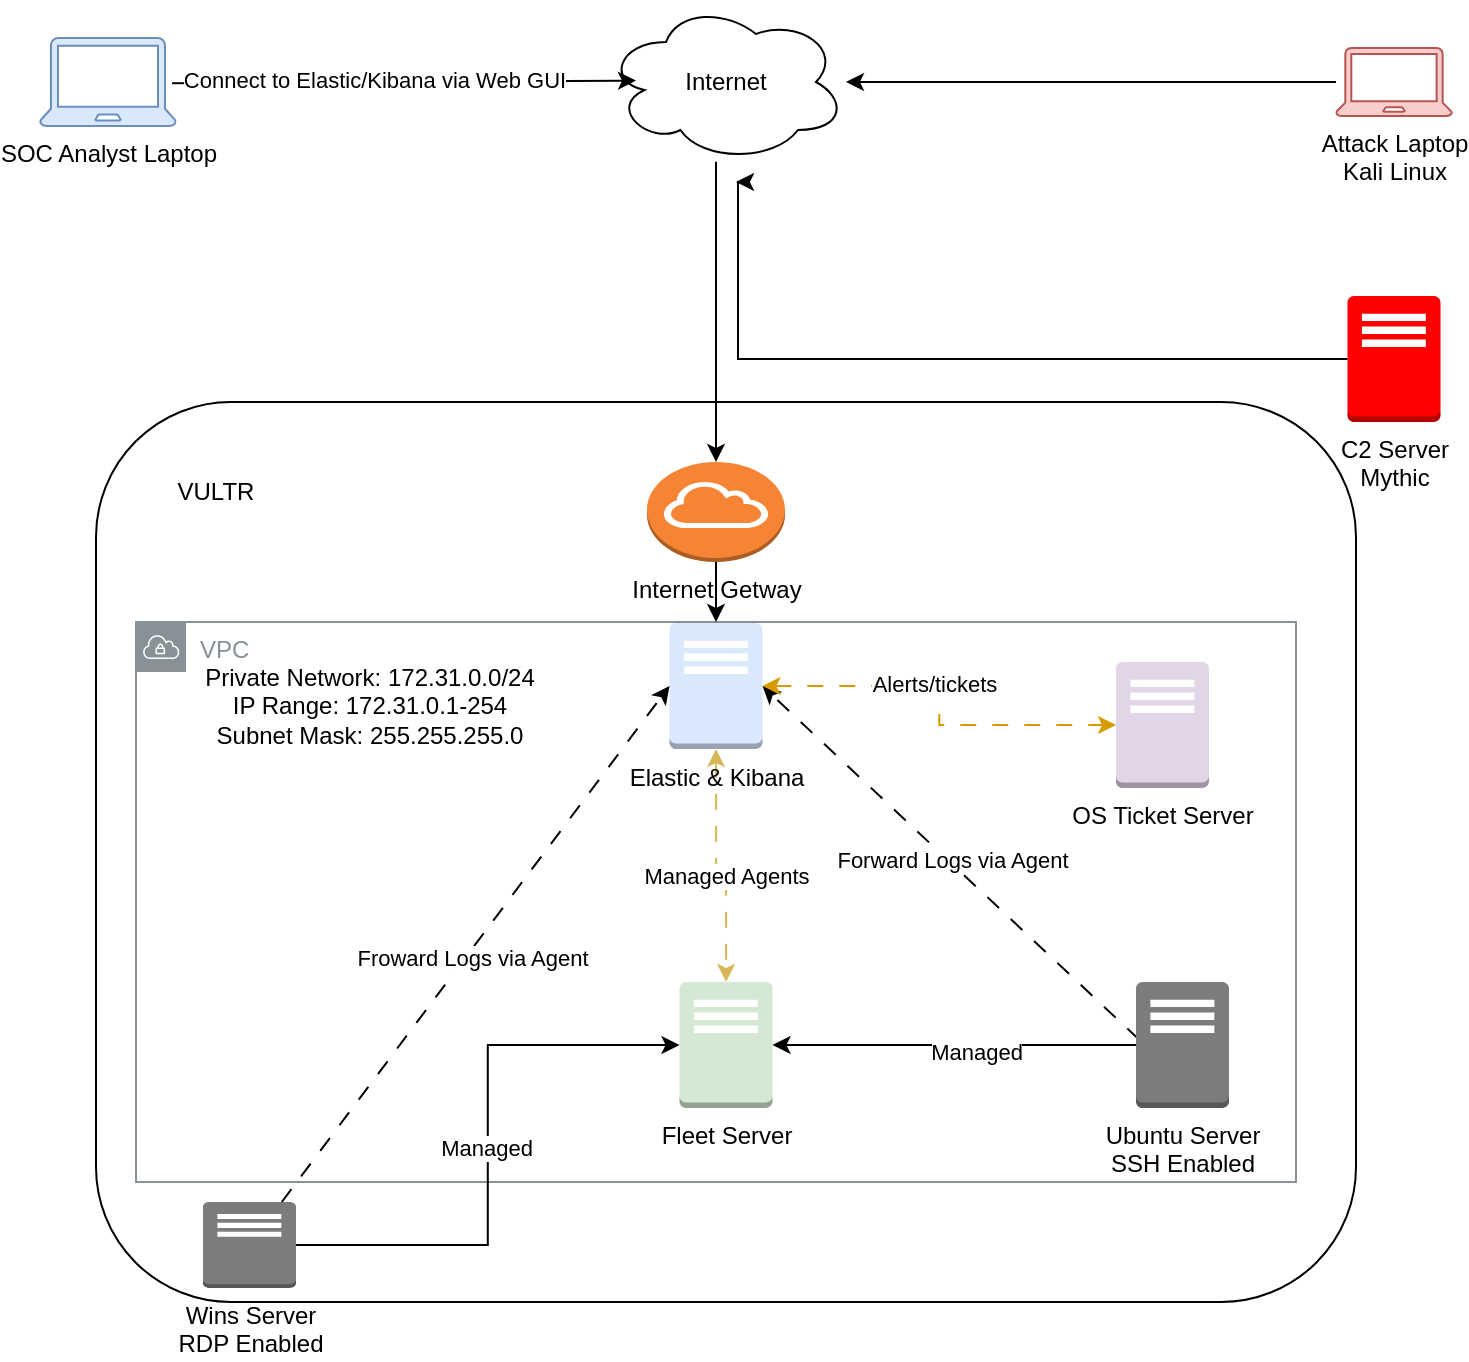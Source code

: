 <mxfile version="24.7.13">
  <diagram name="Page-1" id="UMUbCtMuMV6MrobXnW7K">
    <mxGraphModel dx="786" dy="1557" grid="1" gridSize="10" guides="1" tooltips="1" connect="1" arrows="1" fold="1" page="1" pageScale="1" pageWidth="850" pageHeight="1100" math="0" shadow="0">
      <root>
        <mxCell id="0" />
        <mxCell id="1" parent="0" />
        <mxCell id="bTFrYNDK5B3YNG0QNdAd-6" value="" style="rounded=1;whiteSpace=wrap;html=1;align=left;" parent="1" vertex="1">
          <mxGeometry x="100" y="-10" width="630" height="450" as="geometry" />
        </mxCell>
        <mxCell id="bTFrYNDK5B3YNG0QNdAd-8" value="VULTR" style="text;html=1;align=center;verticalAlign=middle;whiteSpace=wrap;rounded=0;" parent="1" vertex="1">
          <mxGeometry x="130" y="20" width="60" height="30" as="geometry" />
        </mxCell>
        <mxCell id="bTFrYNDK5B3YNG0QNdAd-11" value="VPC" style="sketch=0;outlineConnect=0;gradientColor=none;html=1;whiteSpace=wrap;fontSize=12;fontStyle=0;shape=mxgraph.aws4.group;grIcon=mxgraph.aws4.group_vpc;strokeColor=#879196;fillColor=none;verticalAlign=top;align=left;spacingLeft=30;fontColor=#879196;dashed=0;" parent="1" vertex="1">
          <mxGeometry x="120" y="100" width="580" height="280" as="geometry" />
        </mxCell>
        <mxCell id="bTFrYNDK5B3YNG0QNdAd-14" value="Wins Server&lt;div&gt;RDP Enabled&lt;/div&gt;" style="outlineConnect=0;dashed=0;verticalLabelPosition=bottom;verticalAlign=top;align=center;html=1;shape=mxgraph.aws3.traditional_server;fillColor=#7D7C7C;gradientColor=none;" parent="1" vertex="1">
          <mxGeometry x="153.5" y="390" width="46.5" height="43" as="geometry" />
        </mxCell>
        <mxCell id="bTFrYNDK5B3YNG0QNdAd-26" style="edgeStyle=orthogonalEdgeStyle;rounded=0;orthogonalLoop=1;jettySize=auto;html=1;startArrow=classic;startFill=1;dashed=1;dashPattern=8 8;fillColor=#fff2cc;strokeColor=#d6b656;" parent="1" source="bTFrYNDK5B3YNG0QNdAd-15" target="bTFrYNDK5B3YNG0QNdAd-16" edge="1">
          <mxGeometry relative="1" as="geometry" />
        </mxCell>
        <mxCell id="bTFrYNDK5B3YNG0QNdAd-28" value="Managed Agents" style="edgeLabel;html=1;align=center;verticalAlign=middle;resizable=0;points=[];" parent="bTFrYNDK5B3YNG0QNdAd-26" vertex="1" connectable="0">
          <mxGeometry x="0.118" relative="1" as="geometry">
            <mxPoint as="offset" />
          </mxGeometry>
        </mxCell>
        <mxCell id="bTFrYNDK5B3YNG0QNdAd-15" value="Elastic &amp;amp; Kibana" style="outlineConnect=0;dashed=0;verticalLabelPosition=bottom;verticalAlign=top;align=center;html=1;shape=mxgraph.aws3.traditional_server;fillColor=#dae8fc;strokeColor=#6c8ebf;" parent="1" vertex="1">
          <mxGeometry x="386.75" y="100.5" width="46.5" height="63" as="geometry" />
        </mxCell>
        <mxCell id="bTFrYNDK5B3YNG0QNdAd-16" value="Fleet Server" style="outlineConnect=0;dashed=0;verticalLabelPosition=bottom;verticalAlign=top;align=center;html=1;shape=mxgraph.aws3.traditional_server;fillColor=#d5e8d4;strokeColor=#82b366;" parent="1" vertex="1">
          <mxGeometry x="391.75" y="280" width="46.5" height="63" as="geometry" />
        </mxCell>
        <mxCell id="bTFrYNDK5B3YNG0QNdAd-17" value="OS Ticket Server" style="outlineConnect=0;dashed=0;verticalLabelPosition=bottom;verticalAlign=top;align=center;html=1;shape=mxgraph.aws3.traditional_server;fillColor=#e1d5e7;strokeColor=#9673a6;" parent="1" vertex="1">
          <mxGeometry x="610" y="120" width="46.5" height="63" as="geometry" />
        </mxCell>
        <mxCell id="bTFrYNDK5B3YNG0QNdAd-33" style="rounded=0;orthogonalLoop=1;jettySize=auto;html=1;entryX=1;entryY=0.5;entryDx=0;entryDy=0;entryPerimeter=0;dashed=1;dashPattern=8 8;" parent="1" target="bTFrYNDK5B3YNG0QNdAd-15" edge="1">
          <mxGeometry relative="1" as="geometry">
            <mxPoint x="621.5" y="308.762" as="sourcePoint" />
            <mxPoint x="460" y="161.238" as="targetPoint" />
          </mxGeometry>
        </mxCell>
        <mxCell id="bTFrYNDK5B3YNG0QNdAd-34" value="Forward Logs via Agent" style="edgeLabel;html=1;align=center;verticalAlign=middle;resizable=0;points=[];" parent="bTFrYNDK5B3YNG0QNdAd-33" vertex="1" connectable="0">
          <mxGeometry x="0.014" y="-1" relative="1" as="geometry">
            <mxPoint x="1" as="offset" />
          </mxGeometry>
        </mxCell>
        <mxCell id="bTFrYNDK5B3YNG0QNdAd-18" value="Ubuntu Server&lt;div&gt;SSH Enabled&lt;/div&gt;" style="outlineConnect=0;dashed=0;verticalLabelPosition=bottom;verticalAlign=top;align=center;html=1;shape=mxgraph.aws3.traditional_server;fillColor=#7D7C7C;gradientColor=none;" parent="1" vertex="1">
          <mxGeometry x="620" y="280" width="46.5" height="63" as="geometry" />
        </mxCell>
        <mxCell id="bTFrYNDK5B3YNG0QNdAd-45" style="edgeStyle=orthogonalEdgeStyle;rounded=0;orthogonalLoop=1;jettySize=auto;html=1;" parent="1" source="bTFrYNDK5B3YNG0QNdAd-19" edge="1">
          <mxGeometry relative="1" as="geometry">
            <mxPoint x="420" y="-120" as="targetPoint" />
            <Array as="points">
              <mxPoint x="421" y="-31" />
            </Array>
          </mxGeometry>
        </mxCell>
        <mxCell id="bTFrYNDK5B3YNG0QNdAd-19" value="C2 Server&lt;div&gt;Mythic&lt;/div&gt;" style="outlineConnect=0;dashed=0;verticalLabelPosition=bottom;verticalAlign=top;align=center;html=1;shape=mxgraph.aws3.traditional_server;fillColor=#FF0000;gradientColor=none;" parent="1" vertex="1">
          <mxGeometry x="725.75" y="-63" width="46.5" height="63" as="geometry" />
        </mxCell>
        <mxCell id="bTFrYNDK5B3YNG0QNdAd-24" style="edgeStyle=orthogonalEdgeStyle;rounded=0;orthogonalLoop=1;jettySize=auto;html=1;entryX=0;entryY=0.5;entryDx=0;entryDy=0;entryPerimeter=0;" parent="1" source="bTFrYNDK5B3YNG0QNdAd-14" target="bTFrYNDK5B3YNG0QNdAd-16" edge="1">
          <mxGeometry relative="1" as="geometry" />
        </mxCell>
        <mxCell id="bTFrYNDK5B3YNG0QNdAd-31" value="Managed" style="edgeLabel;html=1;align=center;verticalAlign=middle;resizable=0;points=[];" parent="bTFrYNDK5B3YNG0QNdAd-24" vertex="1" connectable="0">
          <mxGeometry x="0.0" y="1" relative="1" as="geometry">
            <mxPoint y="1" as="offset" />
          </mxGeometry>
        </mxCell>
        <mxCell id="bTFrYNDK5B3YNG0QNdAd-25" style="edgeStyle=orthogonalEdgeStyle;rounded=0;orthogonalLoop=1;jettySize=auto;html=1;entryX=1;entryY=0.5;entryDx=0;entryDy=0;entryPerimeter=0;" parent="1" source="bTFrYNDK5B3YNG0QNdAd-18" target="bTFrYNDK5B3YNG0QNdAd-16" edge="1">
          <mxGeometry relative="1" as="geometry" />
        </mxCell>
        <mxCell id="bTFrYNDK5B3YNG0QNdAd-30" value="Managed" style="edgeLabel;html=1;align=center;verticalAlign=middle;resizable=0;points=[];" parent="bTFrYNDK5B3YNG0QNdAd-25" vertex="1" connectable="0">
          <mxGeometry x="-0.117" y="3" relative="1" as="geometry">
            <mxPoint as="offset" />
          </mxGeometry>
        </mxCell>
        <mxCell id="bTFrYNDK5B3YNG0QNdAd-27" style="edgeStyle=orthogonalEdgeStyle;rounded=0;orthogonalLoop=1;jettySize=auto;html=1;entryX=0;entryY=0.5;entryDx=0;entryDy=0;entryPerimeter=0;dashed=1;dashPattern=8 8;startArrow=classic;startFill=1;fillColor=#ffe6cc;strokeColor=#d79b00;" parent="1" source="bTFrYNDK5B3YNG0QNdAd-15" target="bTFrYNDK5B3YNG0QNdAd-17" edge="1">
          <mxGeometry relative="1" as="geometry" />
        </mxCell>
        <mxCell id="bTFrYNDK5B3YNG0QNdAd-29" value="Alerts/tickets" style="edgeLabel;html=1;align=center;verticalAlign=middle;resizable=0;points=[];" parent="bTFrYNDK5B3YNG0QNdAd-27" vertex="1" connectable="0">
          <mxGeometry x="-0.082" y="-3" relative="1" as="geometry">
            <mxPoint y="-3" as="offset" />
          </mxGeometry>
        </mxCell>
        <mxCell id="bTFrYNDK5B3YNG0QNdAd-32" style="rounded=0;orthogonalLoop=1;jettySize=auto;html=1;entryX=0;entryY=0.5;entryDx=0;entryDy=0;entryPerimeter=0;dashed=1;dashPattern=8 8;" parent="1" source="bTFrYNDK5B3YNG0QNdAd-14" target="bTFrYNDK5B3YNG0QNdAd-15" edge="1">
          <mxGeometry relative="1" as="geometry" />
        </mxCell>
        <mxCell id="bTFrYNDK5B3YNG0QNdAd-35" value="Froward Logs via Agent" style="edgeLabel;html=1;align=center;verticalAlign=middle;resizable=0;points=[];" parent="bTFrYNDK5B3YNG0QNdAd-32" vertex="1" connectable="0">
          <mxGeometry x="-0.041" y="-2" relative="1" as="geometry">
            <mxPoint as="offset" />
          </mxGeometry>
        </mxCell>
        <mxCell id="bTFrYNDK5B3YNG0QNdAd-38" value="Private Network: 172.31.0.0/24&lt;div&gt;IP Range: 172.31.0.1-254&lt;/div&gt;&lt;div&gt;Subnet Mask: 255.255.255.0&lt;/div&gt;" style="text;html=1;align=center;verticalAlign=middle;whiteSpace=wrap;rounded=0;" parent="1" vertex="1">
          <mxGeometry x="146.75" y="120" width="180" height="43.5" as="geometry" />
        </mxCell>
        <mxCell id="bTFrYNDK5B3YNG0QNdAd-48" style="edgeStyle=orthogonalEdgeStyle;rounded=0;orthogonalLoop=1;jettySize=auto;html=1;" parent="1" source="bTFrYNDK5B3YNG0QNdAd-39" target="bTFrYNDK5B3YNG0QNdAd-11" edge="1">
          <mxGeometry relative="1" as="geometry" />
        </mxCell>
        <mxCell id="bTFrYNDK5B3YNG0QNdAd-39" value="Internet Getway" style="outlineConnect=0;dashed=0;verticalLabelPosition=bottom;verticalAlign=top;align=center;html=1;shape=mxgraph.aws3.internet_gateway;fillColor=#F58534;gradientColor=none;" parent="1" vertex="1">
          <mxGeometry x="375.5" y="20" width="69" height="50" as="geometry" />
        </mxCell>
        <mxCell id="bTFrYNDK5B3YNG0QNdAd-47" style="edgeStyle=orthogonalEdgeStyle;rounded=0;orthogonalLoop=1;jettySize=auto;html=1;" parent="1" source="bTFrYNDK5B3YNG0QNdAd-40" target="bTFrYNDK5B3YNG0QNdAd-39" edge="1">
          <mxGeometry relative="1" as="geometry">
            <Array as="points">
              <mxPoint x="410" y="-90" />
              <mxPoint x="410" y="-90" />
            </Array>
          </mxGeometry>
        </mxCell>
        <mxCell id="bTFrYNDK5B3YNG0QNdAd-40" value="Internet" style="ellipse;shape=cloud;whiteSpace=wrap;html=1;" parent="1" vertex="1">
          <mxGeometry x="355" y="-210" width="120" height="80" as="geometry" />
        </mxCell>
        <mxCell id="bTFrYNDK5B3YNG0QNdAd-41" value="SOC Analyst Laptop" style="sketch=0;pointerEvents=1;shadow=0;dashed=0;html=1;strokeColor=#6c8ebf;fillColor=#dae8fc;labelPosition=center;verticalLabelPosition=bottom;verticalAlign=top;outlineConnect=0;align=center;shape=mxgraph.office.devices.laptop;" parent="1" vertex="1">
          <mxGeometry x="72" y="-192" width="68" height="44" as="geometry" />
        </mxCell>
        <mxCell id="bTFrYNDK5B3YNG0QNdAd-44" style="edgeStyle=orthogonalEdgeStyle;rounded=0;orthogonalLoop=1;jettySize=auto;html=1;" parent="1" source="bTFrYNDK5B3YNG0QNdAd-42" target="bTFrYNDK5B3YNG0QNdAd-40" edge="1">
          <mxGeometry relative="1" as="geometry" />
        </mxCell>
        <mxCell id="bTFrYNDK5B3YNG0QNdAd-42" value="Attack Laptop&lt;div&gt;Kali Linux&lt;/div&gt;" style="sketch=0;pointerEvents=1;shadow=0;dashed=0;html=1;strokeColor=#b85450;fillColor=#f8cecc;labelPosition=center;verticalLabelPosition=bottom;verticalAlign=top;outlineConnect=0;align=center;shape=mxgraph.office.devices.laptop;" parent="1" vertex="1">
          <mxGeometry x="720" y="-187" width="58" height="34" as="geometry" />
        </mxCell>
        <mxCell id="bTFrYNDK5B3YNG0QNdAd-43" style="rounded=0;orthogonalLoop=1;jettySize=auto;html=1;entryX=0.103;entryY=0.558;entryDx=0;entryDy=0;entryPerimeter=0;exitX=0.971;exitY=0.379;exitDx=0;exitDy=0;exitPerimeter=0;" parent="1" edge="1">
          <mxGeometry relative="1" as="geometry">
            <mxPoint x="138.028" y="-169.324" as="sourcePoint" />
            <mxPoint x="370.0" y="-170.7" as="targetPoint" />
          </mxGeometry>
        </mxCell>
        <mxCell id="bTFrYNDK5B3YNG0QNdAd-46" value="Connect to Elastic/Kibana via Web GUI" style="edgeLabel;html=1;align=center;verticalAlign=middle;resizable=0;points=[];" parent="bTFrYNDK5B3YNG0QNdAd-43" vertex="1" connectable="0">
          <mxGeometry x="-0.129" y="4" relative="1" as="geometry">
            <mxPoint y="3" as="offset" />
          </mxGeometry>
        </mxCell>
      </root>
    </mxGraphModel>
  </diagram>
</mxfile>
